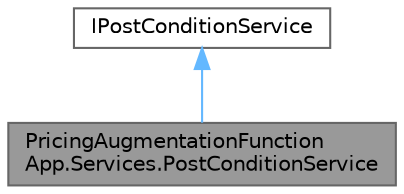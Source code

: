 digraph "PricingAugmentationFunctionApp.Services.PostConditionService"
{
 // LATEX_PDF_SIZE
  bgcolor="transparent";
  edge [fontname=Helvetica,fontsize=10,labelfontname=Helvetica,labelfontsize=10];
  node [fontname=Helvetica,fontsize=10,shape=box,height=0.2,width=0.4];
  Node1 [id="Node000001",label="PricingAugmentationFunction\lApp.Services.PostConditionService",height=0.2,width=0.4,color="gray40", fillcolor="grey60", style="filled", fontcolor="black",tooltip=" "];
  Node2 -> Node1 [id="edge1_Node000001_Node000002",dir="back",color="steelblue1",style="solid",tooltip=" "];
  Node2 [id="Node000002",label="IPostConditionService",height=0.2,width=0.4,color="gray40", fillcolor="white", style="filled",URL="$interface_pricing_augmentation_function_app_1_1_contracts_1_1_i_post_condition_service.html",tooltip=" "];
}
